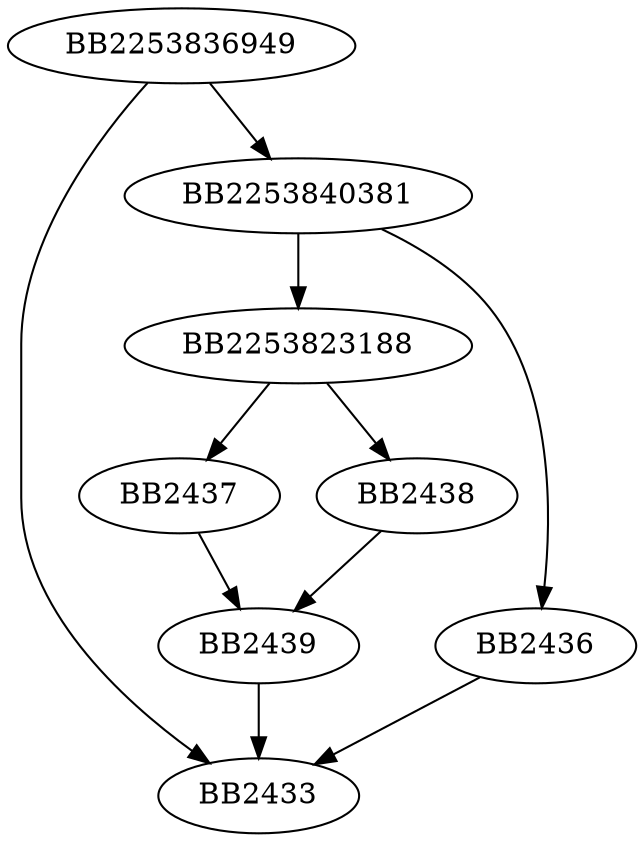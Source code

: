 digraph G{
	BB2253836949->BB2433;
	BB2253836949->BB2253840381;
	BB2253840381->BB2253823188;
	BB2253840381->BB2436;
	BB2436->BB2433;
	BB2253823188->BB2437;
	BB2253823188->BB2438;
	BB2438->BB2439;
	BB2437->BB2439;
	BB2439->BB2433;
}
